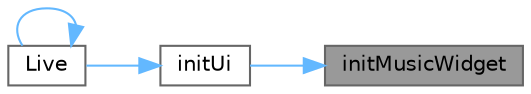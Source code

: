 digraph "initMusicWidget"
{
 // LATEX_PDF_SIZE
  bgcolor="transparent";
  edge [fontname=Helvetica,fontsize=10,labelfontname=Helvetica,labelfontsize=10];
  node [fontname=Helvetica,fontsize=10,shape=box,height=0.2,width=0.4];
  rankdir="RL";
  Node1 [id="Node000001",label="initMusicWidget",height=0.2,width=0.4,color="gray40", fillcolor="grey60", style="filled", fontcolor="black",tooltip="初始化音乐控件"];
  Node1 -> Node2 [id="edge1_Node000001_Node000002",dir="back",color="steelblue1",style="solid",tooltip=" "];
  Node2 [id="Node000002",label="initUi",height=0.2,width=0.4,color="grey40", fillcolor="white", style="filled",URL="$class_live.html#afba6e95967cc3eb25fd518f7bde6ec04",tooltip="初始化界面"];
  Node2 -> Node3 [id="edge2_Node000002_Node000003",dir="back",color="steelblue1",style="solid",tooltip=" "];
  Node3 [id="Node000003",label="Live",height=0.2,width=0.4,color="grey40", fillcolor="white", style="filled",URL="$class_live.html#a7a85b4c036d306838552743d84666d47",tooltip="构造函数，初始化直播主界面"];
  Node3 -> Node3 [id="edge3_Node000003_Node000003",dir="back",color="steelblue1",style="solid",tooltip=" "];
}
